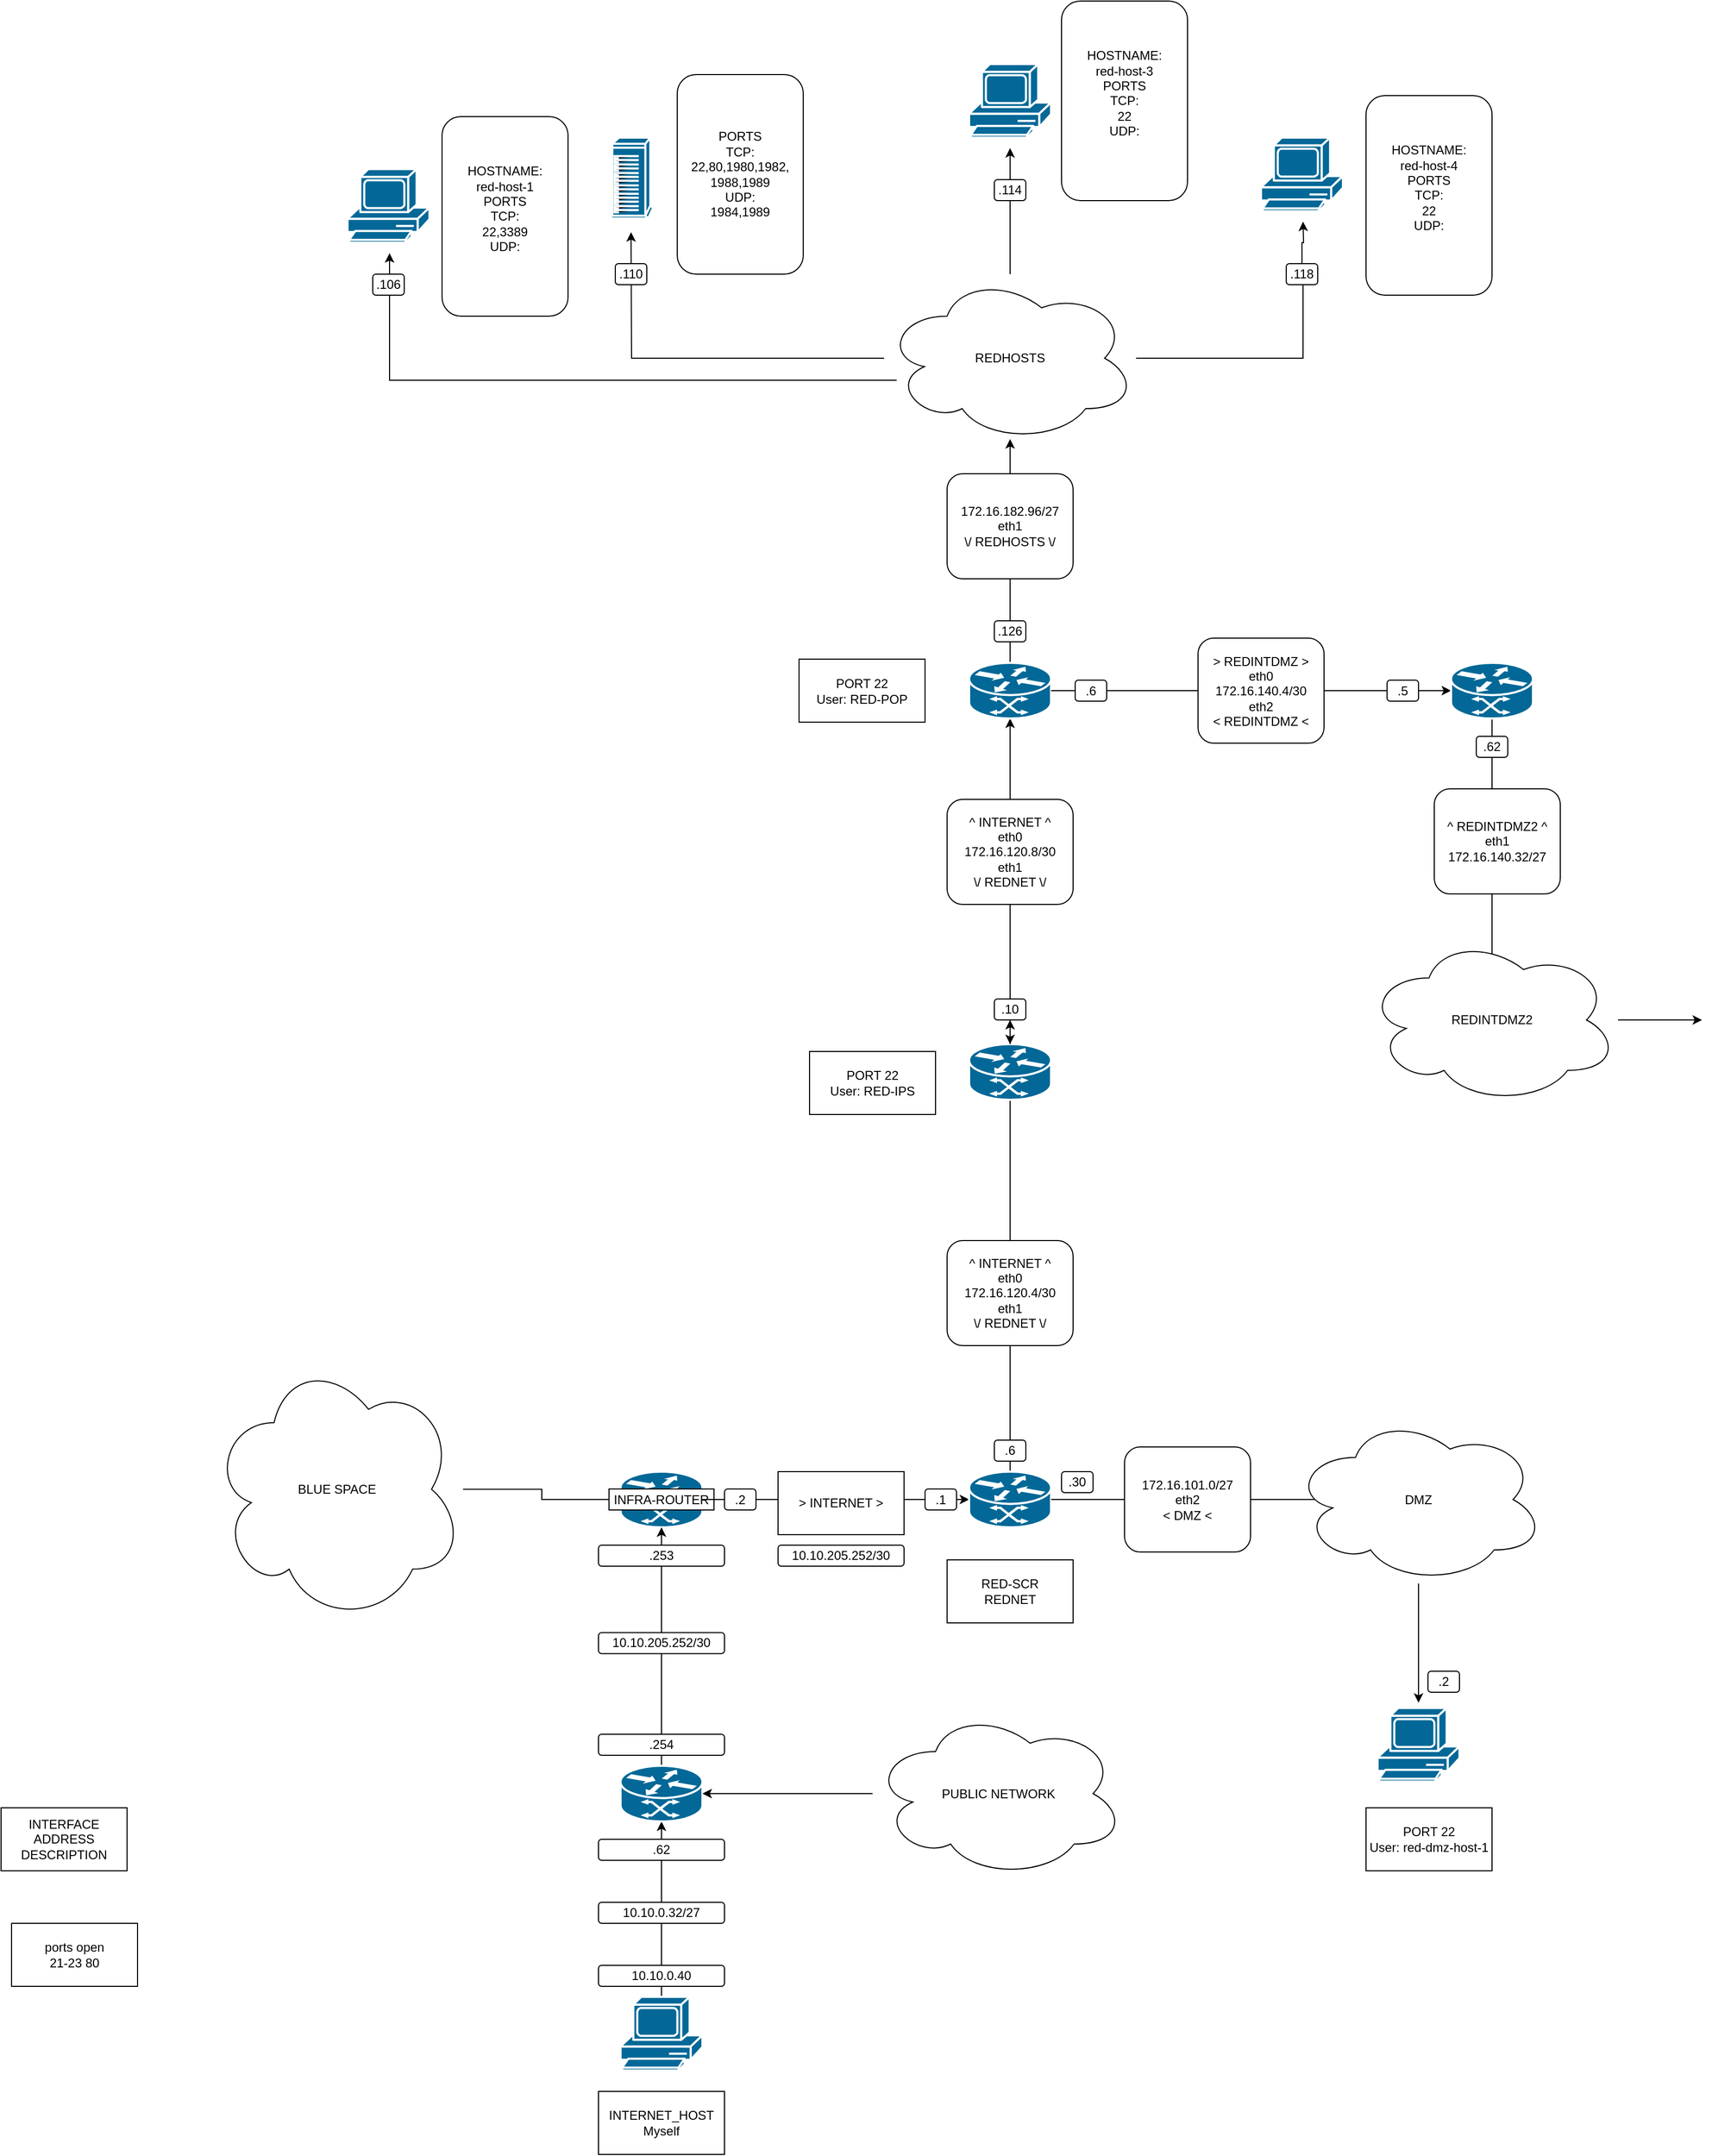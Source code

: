 <mxfile version="20.6.2" type="github"><diagram id="lBAjOvPpRmK4NNc1S1s2" name="Page-1"><mxGraphModel dx="2333" dy="2505" grid="1" gridSize="10" guides="1" tooltips="1" connect="1" arrows="1" fold="1" page="1" pageScale="1" pageWidth="850" pageHeight="1100" math="0" shadow="0"><root><mxCell id="0"/><mxCell id="1" parent="0"/><mxCell id="LyuNG6FZ20k8KmygJ8tY-31" style="edgeStyle=orthogonalEdgeStyle;rounded=0;orthogonalLoop=1;jettySize=auto;html=1;entryX=0;entryY=0.5;entryDx=0;entryDy=0;entryPerimeter=0;startArrow=none;" edge="1" parent="1" source="LyuNG6FZ20k8KmygJ8tY-36" target="LyuNG6FZ20k8KmygJ8tY-30"><mxGeometry relative="1" as="geometry"/></mxCell><mxCell id="LyuNG6FZ20k8KmygJ8tY-1" value="" style="shape=mxgraph.cisco.routers.atm_router;sketch=0;html=1;pointerEvents=1;dashed=0;fillColor=#036897;strokeColor=#ffffff;strokeWidth=2;verticalLabelPosition=bottom;verticalAlign=top;align=center;outlineConnect=0;" vertex="1" parent="1"><mxGeometry x="440" y="360" width="78" height="53" as="geometry"/></mxCell><mxCell id="LyuNG6FZ20k8KmygJ8tY-5" style="edgeStyle=orthogonalEdgeStyle;rounded=0;orthogonalLoop=1;jettySize=auto;html=1;entryX=0;entryY=0.5;entryDx=0;entryDy=0;entryPerimeter=0;" edge="1" parent="1" source="LyuNG6FZ20k8KmygJ8tY-4" target="LyuNG6FZ20k8KmygJ8tY-1"><mxGeometry relative="1" as="geometry"/></mxCell><mxCell id="LyuNG6FZ20k8KmygJ8tY-4" value="BLUE SPACE" style="ellipse;shape=cloud;whiteSpace=wrap;html=1;" vertex="1" parent="1"><mxGeometry x="50" y="250" width="240" height="253.5" as="geometry"/></mxCell><mxCell id="LyuNG6FZ20k8KmygJ8tY-15" style="edgeStyle=orthogonalEdgeStyle;rounded=0;orthogonalLoop=1;jettySize=auto;html=1;entryX=0.5;entryY=1;entryDx=0;entryDy=0;entryPerimeter=0;" edge="1" parent="1" source="LyuNG6FZ20k8KmygJ8tY-6" target="LyuNG6FZ20k8KmygJ8tY-9"><mxGeometry relative="1" as="geometry"/></mxCell><mxCell id="LyuNG6FZ20k8KmygJ8tY-6" value="" style="shape=mxgraph.cisco.computers_and_peripherals.pc;sketch=0;html=1;pointerEvents=1;dashed=0;fillColor=#036897;strokeColor=#ffffff;strokeWidth=2;verticalLabelPosition=bottom;verticalAlign=top;align=center;outlineConnect=0;" vertex="1" parent="1"><mxGeometry x="440" y="860" width="78" height="70" as="geometry"/></mxCell><mxCell id="LyuNG6FZ20k8KmygJ8tY-12" style="edgeStyle=orthogonalEdgeStyle;rounded=0;orthogonalLoop=1;jettySize=auto;html=1;entryX=0.5;entryY=1;entryDx=0;entryDy=0;entryPerimeter=0;" edge="1" parent="1" source="LyuNG6FZ20k8KmygJ8tY-9" target="LyuNG6FZ20k8KmygJ8tY-1"><mxGeometry relative="1" as="geometry"/></mxCell><mxCell id="LyuNG6FZ20k8KmygJ8tY-9" value="" style="shape=mxgraph.cisco.routers.atm_router;sketch=0;html=1;pointerEvents=1;dashed=0;fillColor=#036897;strokeColor=#ffffff;strokeWidth=2;verticalLabelPosition=bottom;verticalAlign=top;align=center;outlineConnect=0;" vertex="1" parent="1"><mxGeometry x="440" y="640" width="78" height="53" as="geometry"/></mxCell><mxCell id="LyuNG6FZ20k8KmygJ8tY-16" value=".62" style="rounded=1;whiteSpace=wrap;html=1;" vertex="1" parent="1"><mxGeometry x="419" y="710" width="120" height="20" as="geometry"/></mxCell><mxCell id="LyuNG6FZ20k8KmygJ8tY-17" value="10.10.0.40" style="rounded=1;whiteSpace=wrap;html=1;" vertex="1" parent="1"><mxGeometry x="419" y="830" width="120" height="20" as="geometry"/></mxCell><mxCell id="LyuNG6FZ20k8KmygJ8tY-19" value="10.10.0.32/27" style="rounded=1;whiteSpace=wrap;html=1;" vertex="1" parent="1"><mxGeometry x="419" y="770" width="120" height="20" as="geometry"/></mxCell><mxCell id="LyuNG6FZ20k8KmygJ8tY-21" value=".254" style="rounded=1;whiteSpace=wrap;html=1;" vertex="1" parent="1"><mxGeometry x="419" y="610" width="120" height="20" as="geometry"/></mxCell><mxCell id="LyuNG6FZ20k8KmygJ8tY-22" value=".253" style="rounded=1;whiteSpace=wrap;html=1;" vertex="1" parent="1"><mxGeometry x="419" y="430" width="120" height="20" as="geometry"/></mxCell><mxCell id="LyuNG6FZ20k8KmygJ8tY-23" value="10.10.205.252/30" style="rounded=1;whiteSpace=wrap;html=1;" vertex="1" parent="1"><mxGeometry x="419" y="513.25" width="120" height="20" as="geometry"/></mxCell><mxCell id="LyuNG6FZ20k8KmygJ8tY-26" value="&lt;div&gt;INTERNET_HOST&lt;/div&gt;&lt;div&gt;Myself&lt;br&gt;&lt;/div&gt;" style="rounded=0;whiteSpace=wrap;html=1;" vertex="1" parent="1"><mxGeometry x="419" y="950" width="120" height="60" as="geometry"/></mxCell><mxCell id="LyuNG6FZ20k8KmygJ8tY-27" value="&lt;div&gt;INTERFACE&lt;/div&gt;&lt;div&gt;ADDRESS&lt;/div&gt;&lt;div&gt;DESCRIPTION&lt;br&gt;&lt;/div&gt;" style="rounded=0;whiteSpace=wrap;html=1;" vertex="1" parent="1"><mxGeometry x="-150" y="680" width="120" height="60" as="geometry"/></mxCell><mxCell id="LyuNG6FZ20k8KmygJ8tY-29" style="edgeStyle=orthogonalEdgeStyle;rounded=0;orthogonalLoop=1;jettySize=auto;html=1;entryX=1;entryY=0.5;entryDx=0;entryDy=0;entryPerimeter=0;" edge="1" parent="1" source="LyuNG6FZ20k8KmygJ8tY-28" target="LyuNG6FZ20k8KmygJ8tY-9"><mxGeometry relative="1" as="geometry"/></mxCell><mxCell id="LyuNG6FZ20k8KmygJ8tY-28" value="PUBLIC NETWORK" style="ellipse;shape=cloud;whiteSpace=wrap;html=1;" vertex="1" parent="1"><mxGeometry x="680" y="586.5" width="240" height="160" as="geometry"/></mxCell><mxCell id="LyuNG6FZ20k8KmygJ8tY-45" style="edgeStyle=orthogonalEdgeStyle;rounded=0;orthogonalLoop=1;jettySize=auto;html=1;startArrow=none;" edge="1" parent="1" source="LyuNG6FZ20k8KmygJ8tY-55"><mxGeometry relative="1" as="geometry"><mxPoint x="1121" y="386.5" as="targetPoint"/></mxGeometry></mxCell><mxCell id="LyuNG6FZ20k8KmygJ8tY-47" style="edgeStyle=orthogonalEdgeStyle;rounded=0;orthogonalLoop=1;jettySize=auto;html=1;startArrow=none;" edge="1" parent="1" source="LyuNG6FZ20k8KmygJ8tY-53" target="LyuNG6FZ20k8KmygJ8tY-46"><mxGeometry relative="1" as="geometry"/></mxCell><mxCell id="LyuNG6FZ20k8KmygJ8tY-67" style="edgeStyle=orthogonalEdgeStyle;rounded=0;orthogonalLoop=1;jettySize=auto;html=1;entryX=0.5;entryY=1;entryDx=0;entryDy=0;" edge="1" parent="1" source="LyuNG6FZ20k8KmygJ8tY-30" target="LyuNG6FZ20k8KmygJ8tY-53"><mxGeometry relative="1" as="geometry"/></mxCell><mxCell id="LyuNG6FZ20k8KmygJ8tY-30" value="" style="shape=mxgraph.cisco.routers.atm_router;sketch=0;html=1;pointerEvents=1;dashed=0;fillColor=#036897;strokeColor=#ffffff;strokeWidth=2;verticalLabelPosition=bottom;verticalAlign=top;align=center;outlineConnect=0;" vertex="1" parent="1"><mxGeometry x="772" y="360" width="78" height="53" as="geometry"/></mxCell><mxCell id="LyuNG6FZ20k8KmygJ8tY-32" value="INFRA-ROUTER" style="rounded=0;whiteSpace=wrap;html=1;" vertex="1" parent="1"><mxGeometry x="429" y="376.5" width="100" height="20" as="geometry"/></mxCell><mxCell id="LyuNG6FZ20k8KmygJ8tY-33" value="&lt;div&gt;ports open&lt;/div&gt;&lt;div&gt;21-23 80&lt;br&gt;&lt;/div&gt;" style="rounded=0;whiteSpace=wrap;html=1;" vertex="1" parent="1"><mxGeometry x="-140" y="790" width="120" height="60" as="geometry"/></mxCell><mxCell id="LyuNG6FZ20k8KmygJ8tY-34" value="&lt;div&gt;RED-SCR&lt;/div&gt;REDNET" style="rounded=0;whiteSpace=wrap;html=1;" vertex="1" parent="1"><mxGeometry x="751" y="444" width="120" height="60" as="geometry"/></mxCell><mxCell id="LyuNG6FZ20k8KmygJ8tY-36" value=".1" style="rounded=1;whiteSpace=wrap;html=1;" vertex="1" parent="1"><mxGeometry x="730" y="376.5" width="30" height="20" as="geometry"/></mxCell><mxCell id="LyuNG6FZ20k8KmygJ8tY-37" value="" style="edgeStyle=orthogonalEdgeStyle;rounded=0;orthogonalLoop=1;jettySize=auto;html=1;entryX=0;entryY=0.5;entryDx=0;entryDy=0;entryPerimeter=0;endArrow=none;" edge="1" parent="1" source="LyuNG6FZ20k8KmygJ8tY-1" target="LyuNG6FZ20k8KmygJ8tY-36"><mxGeometry relative="1" as="geometry"><mxPoint x="518" y="386.5" as="sourcePoint"/><mxPoint x="772" y="386.5" as="targetPoint"/></mxGeometry></mxCell><mxCell id="LyuNG6FZ20k8KmygJ8tY-40" value=".2" style="rounded=1;whiteSpace=wrap;html=1;" vertex="1" parent="1"><mxGeometry x="539" y="376.5" width="30" height="20" as="geometry"/></mxCell><mxCell id="LyuNG6FZ20k8KmygJ8tY-41" value="&lt;div&gt;&amp;gt; INTERNET &amp;gt;&lt;/div&gt;" style="rounded=0;whiteSpace=wrap;html=1;" vertex="1" parent="1"><mxGeometry x="590" y="360" width="120" height="60" as="geometry"/></mxCell><mxCell id="LyuNG6FZ20k8KmygJ8tY-69" style="edgeStyle=orthogonalEdgeStyle;rounded=0;orthogonalLoop=1;jettySize=auto;html=1;startArrow=none;" edge="1" parent="1" source="LyuNG6FZ20k8KmygJ8tY-53" target="LyuNG6FZ20k8KmygJ8tY-68"><mxGeometry relative="1" as="geometry"/></mxCell><mxCell id="LyuNG6FZ20k8KmygJ8tY-46" value="" style="shape=mxgraph.cisco.routers.atm_router;sketch=0;html=1;pointerEvents=1;dashed=0;fillColor=#036897;strokeColor=#ffffff;strokeWidth=2;verticalLabelPosition=bottom;verticalAlign=top;align=center;outlineConnect=0;" vertex="1" parent="1"><mxGeometry x="772" y="-47" width="78" height="53" as="geometry"/></mxCell><mxCell id="LyuNG6FZ20k8KmygJ8tY-48" value="10.10.205.252/30" style="rounded=1;whiteSpace=wrap;html=1;" vertex="1" parent="1"><mxGeometry x="590" y="430" width="120" height="20" as="geometry"/></mxCell><mxCell id="LyuNG6FZ20k8KmygJ8tY-50" value="&lt;div&gt;^ INTERNET ^&lt;/div&gt;&lt;div&gt;eth0&lt;br&gt;&lt;/div&gt;&lt;div&gt;172.16.120.4/30&lt;/div&gt;&lt;div&gt;eth1&lt;/div&gt;&lt;div&gt;\/ REDNET \/&lt;br&gt;&lt;/div&gt;" style="rounded=1;whiteSpace=wrap;html=1;" vertex="1" parent="1"><mxGeometry x="751" y="140" width="120" height="100" as="geometry"/></mxCell><mxCell id="LyuNG6FZ20k8KmygJ8tY-51" value=".6" style="rounded=1;whiteSpace=wrap;html=1;" vertex="1" parent="1"><mxGeometry x="796" y="330" width="30" height="20" as="geometry"/></mxCell><mxCell id="LyuNG6FZ20k8KmygJ8tY-55" value="&lt;div&gt;172.16.101.0/27&lt;/div&gt;&lt;div&gt;eth2&lt;/div&gt;&lt;div&gt;&amp;lt; DMZ &amp;lt;&lt;br&gt;&lt;/div&gt;" style="rounded=1;whiteSpace=wrap;html=1;" vertex="1" parent="1"><mxGeometry x="920" y="336.5" width="120" height="100" as="geometry"/></mxCell><mxCell id="LyuNG6FZ20k8KmygJ8tY-57" value=".30" style="rounded=1;whiteSpace=wrap;html=1;" vertex="1" parent="1"><mxGeometry x="860" y="360" width="30" height="20" as="geometry"/></mxCell><mxCell id="LyuNG6FZ20k8KmygJ8tY-58" value="" style="edgeStyle=orthogonalEdgeStyle;rounded=0;orthogonalLoop=1;jettySize=auto;html=1;endArrow=none;entryX=0;entryY=0.5;entryDx=0;entryDy=0;" edge="1" parent="1" source="LyuNG6FZ20k8KmygJ8tY-30" target="LyuNG6FZ20k8KmygJ8tY-55"><mxGeometry relative="1" as="geometry"><mxPoint x="850" y="386.471" as="sourcePoint"/><mxPoint x="920" y="380" as="targetPoint"/></mxGeometry></mxCell><mxCell id="LyuNG6FZ20k8KmygJ8tY-61" style="edgeStyle=orthogonalEdgeStyle;rounded=0;orthogonalLoop=1;jettySize=auto;html=1;" edge="1" parent="1" source="LyuNG6FZ20k8KmygJ8tY-59"><mxGeometry relative="1" as="geometry"><mxPoint x="1200" y="580" as="targetPoint"/></mxGeometry></mxCell><mxCell id="LyuNG6FZ20k8KmygJ8tY-59" value="DMZ" style="ellipse;shape=cloud;whiteSpace=wrap;html=1;" vertex="1" parent="1"><mxGeometry x="1080" y="306.5" width="240" height="160" as="geometry"/></mxCell><mxCell id="LyuNG6FZ20k8KmygJ8tY-62" value="" style="shape=mxgraph.cisco.computers_and_peripherals.pc;sketch=0;html=1;pointerEvents=1;dashed=0;fillColor=#036897;strokeColor=#ffffff;strokeWidth=2;verticalLabelPosition=bottom;verticalAlign=top;align=center;outlineConnect=0;" vertex="1" parent="1"><mxGeometry x="1161" y="585" width="78" height="70" as="geometry"/></mxCell><mxCell id="LyuNG6FZ20k8KmygJ8tY-63" value=".2" style="rounded=1;whiteSpace=wrap;html=1;" vertex="1" parent="1"><mxGeometry x="1209" y="550" width="30" height="20" as="geometry"/></mxCell><mxCell id="LyuNG6FZ20k8KmygJ8tY-64" value="&lt;div&gt;PORT 22&lt;/div&gt;&lt;div&gt;User: red-dmz-host-1&lt;br&gt;&lt;/div&gt;" style="rounded=0;whiteSpace=wrap;html=1;" vertex="1" parent="1"><mxGeometry x="1150" y="680" width="120" height="60" as="geometry"/></mxCell><mxCell id="LyuNG6FZ20k8KmygJ8tY-65" value="&lt;div&gt;PORT 22&lt;/div&gt;&lt;div&gt;User: RED-IPS&lt;br&gt;&lt;/div&gt;" style="rounded=0;whiteSpace=wrap;html=1;" vertex="1" parent="1"><mxGeometry x="620" y="-40" width="120" height="60" as="geometry"/></mxCell><mxCell id="LyuNG6FZ20k8KmygJ8tY-77" style="edgeStyle=orthogonalEdgeStyle;rounded=0;orthogonalLoop=1;jettySize=auto;html=1;" edge="1" parent="1" source="LyuNG6FZ20k8KmygJ8tY-68"><mxGeometry relative="1" as="geometry"><mxPoint x="811" y="-623" as="targetPoint"/></mxGeometry></mxCell><mxCell id="LyuNG6FZ20k8KmygJ8tY-82" style="edgeStyle=orthogonalEdgeStyle;rounded=0;orthogonalLoop=1;jettySize=auto;html=1;startArrow=none;" edge="1" parent="1" source="LyuNG6FZ20k8KmygJ8tY-88" target="LyuNG6FZ20k8KmygJ8tY-81"><mxGeometry relative="1" as="geometry"/></mxCell><mxCell id="LyuNG6FZ20k8KmygJ8tY-68" value="" style="shape=mxgraph.cisco.routers.atm_router;sketch=0;html=1;pointerEvents=1;dashed=0;fillColor=#036897;strokeColor=#ffffff;strokeWidth=2;verticalLabelPosition=bottom;verticalAlign=top;align=center;outlineConnect=0;" vertex="1" parent="1"><mxGeometry x="772" y="-410" width="78" height="53" as="geometry"/></mxCell><mxCell id="LyuNG6FZ20k8KmygJ8tY-70" value="&lt;div&gt;^ INTERNET ^&lt;/div&gt;&lt;div&gt;eth0&lt;br&gt;&lt;/div&gt;&lt;div&gt;172.16.120.8/30&lt;/div&gt;&lt;div&gt;eth1&lt;/div&gt;&lt;div&gt;\/ REDNET \/&lt;br&gt;&lt;/div&gt;" style="rounded=1;whiteSpace=wrap;html=1;" vertex="1" parent="1"><mxGeometry x="751" y="-280" width="120" height="100" as="geometry"/></mxCell><mxCell id="LyuNG6FZ20k8KmygJ8tY-53" value=".10" style="rounded=1;whiteSpace=wrap;html=1;" vertex="1" parent="1"><mxGeometry x="796" y="-90" width="30" height="20" as="geometry"/></mxCell><mxCell id="LyuNG6FZ20k8KmygJ8tY-71" value="" style="edgeStyle=orthogonalEdgeStyle;rounded=0;orthogonalLoop=1;jettySize=auto;html=1;endArrow=none;" edge="1" parent="1" source="LyuNG6FZ20k8KmygJ8tY-46" target="LyuNG6FZ20k8KmygJ8tY-53"><mxGeometry relative="1" as="geometry"><mxPoint x="811" y="-47" as="sourcePoint"/><mxPoint x="811" y="-357" as="targetPoint"/></mxGeometry></mxCell><mxCell id="LyuNG6FZ20k8KmygJ8tY-73" value="&lt;div&gt;PORT 22&lt;/div&gt;&lt;div&gt;User: RED-POP&lt;br&gt;&lt;/div&gt;" style="rounded=0;whiteSpace=wrap;html=1;" vertex="1" parent="1"><mxGeometry x="610" y="-413.5" width="120" height="60" as="geometry"/></mxCell><mxCell id="LyuNG6FZ20k8KmygJ8tY-92" style="edgeStyle=orthogonalEdgeStyle;rounded=0;orthogonalLoop=1;jettySize=auto;html=1;" edge="1" parent="1" source="LyuNG6FZ20k8KmygJ8tY-78"><mxGeometry relative="1" as="geometry"><mxPoint x="811" y="-900" as="targetPoint"/></mxGeometry></mxCell><mxCell id="LyuNG6FZ20k8KmygJ8tY-94" style="edgeStyle=orthogonalEdgeStyle;rounded=0;orthogonalLoop=1;jettySize=auto;html=1;" edge="1" parent="1" source="LyuNG6FZ20k8KmygJ8tY-78"><mxGeometry relative="1" as="geometry"><mxPoint x="450" y="-820" as="targetPoint"/></mxGeometry></mxCell><mxCell id="LyuNG6FZ20k8KmygJ8tY-96" style="edgeStyle=orthogonalEdgeStyle;rounded=0;orthogonalLoop=1;jettySize=auto;html=1;" edge="1" parent="1"><mxGeometry relative="1" as="geometry"><mxPoint x="703" y="-679" as="sourcePoint"/><mxPoint x="220" y="-800" as="targetPoint"/><Array as="points"><mxPoint x="220" y="-679"/><mxPoint x="220" y="-799"/></Array></mxGeometry></mxCell><mxCell id="LyuNG6FZ20k8KmygJ8tY-98" style="edgeStyle=orthogonalEdgeStyle;rounded=0;orthogonalLoop=1;jettySize=auto;html=1;startArrow=none;" edge="1" parent="1" source="LyuNG6FZ20k8KmygJ8tY-109"><mxGeometry relative="1" as="geometry"><mxPoint x="1090" y="-830" as="targetPoint"/></mxGeometry></mxCell><mxCell id="LyuNG6FZ20k8KmygJ8tY-78" value="REDHOSTS" style="ellipse;shape=cloud;whiteSpace=wrap;html=1;" vertex="1" parent="1"><mxGeometry x="691" y="-780" width="240" height="160" as="geometry"/></mxCell><mxCell id="LyuNG6FZ20k8KmygJ8tY-79" value=".126" style="rounded=1;whiteSpace=wrap;html=1;" vertex="1" parent="1"><mxGeometry x="796" y="-450" width="30" height="20" as="geometry"/></mxCell><mxCell id="LyuNG6FZ20k8KmygJ8tY-117" style="edgeStyle=orthogonalEdgeStyle;rounded=0;orthogonalLoop=1;jettySize=auto;html=1;" edge="1" parent="1" source="LyuNG6FZ20k8KmygJ8tY-81"><mxGeometry relative="1" as="geometry"><mxPoint x="1270" y="-120" as="targetPoint"/></mxGeometry></mxCell><mxCell id="LyuNG6FZ20k8KmygJ8tY-81" value="" style="shape=mxgraph.cisco.routers.atm_router;sketch=0;html=1;pointerEvents=1;dashed=0;fillColor=#036897;strokeColor=#ffffff;strokeWidth=2;verticalLabelPosition=bottom;verticalAlign=top;align=center;outlineConnect=0;" vertex="1" parent="1"><mxGeometry x="1231" y="-410" width="78" height="53" as="geometry"/></mxCell><mxCell id="LyuNG6FZ20k8KmygJ8tY-80" value="&lt;div&gt;&amp;gt; REDINTDMZ &amp;gt;&lt;br&gt;&lt;/div&gt;&lt;div&gt;eth0&lt;br&gt;&lt;/div&gt;&lt;div&gt;172.16.140.4/30&lt;/div&gt;&lt;div&gt;eth2&lt;/div&gt;&lt;div&gt;&amp;lt; REDINTDMZ &amp;lt;&lt;br&gt;&lt;/div&gt;" style="rounded=1;whiteSpace=wrap;html=1;" vertex="1" parent="1"><mxGeometry x="990" y="-433.5" width="120" height="100" as="geometry"/></mxCell><mxCell id="LyuNG6FZ20k8KmygJ8tY-83" value="" style="edgeStyle=orthogonalEdgeStyle;rounded=0;orthogonalLoop=1;jettySize=auto;html=1;endArrow=none;startArrow=none;" edge="1" parent="1" source="LyuNG6FZ20k8KmygJ8tY-72" target="LyuNG6FZ20k8KmygJ8tY-80"><mxGeometry relative="1" as="geometry"><mxPoint x="850" y="-383.5" as="sourcePoint"/><mxPoint x="1231" y="-383.5" as="targetPoint"/></mxGeometry></mxCell><mxCell id="LyuNG6FZ20k8KmygJ8tY-72" value=".6" style="rounded=1;whiteSpace=wrap;html=1;" vertex="1" parent="1"><mxGeometry x="873" y="-393.5" width="30" height="20" as="geometry"/></mxCell><mxCell id="LyuNG6FZ20k8KmygJ8tY-84" value="" style="edgeStyle=orthogonalEdgeStyle;rounded=0;orthogonalLoop=1;jettySize=auto;html=1;endArrow=none;" edge="1" parent="1" source="LyuNG6FZ20k8KmygJ8tY-68" target="LyuNG6FZ20k8KmygJ8tY-72"><mxGeometry relative="1" as="geometry"><mxPoint x="850" y="-383.5" as="sourcePoint"/><mxPoint x="990" y="-383.5" as="targetPoint"/></mxGeometry></mxCell><mxCell id="LyuNG6FZ20k8KmygJ8tY-88" value=".5" style="rounded=1;whiteSpace=wrap;html=1;" vertex="1" parent="1"><mxGeometry x="1170" y="-393.5" width="30" height="20" as="geometry"/></mxCell><mxCell id="LyuNG6FZ20k8KmygJ8tY-89" value="" style="edgeStyle=orthogonalEdgeStyle;rounded=0;orthogonalLoop=1;jettySize=auto;html=1;startArrow=none;endArrow=none;" edge="1" parent="1" source="LyuNG6FZ20k8KmygJ8tY-80" target="LyuNG6FZ20k8KmygJ8tY-88"><mxGeometry relative="1" as="geometry"><mxPoint x="1110" y="-383.5" as="sourcePoint"/><mxPoint x="1231" y="-383.5" as="targetPoint"/></mxGeometry></mxCell><mxCell id="LyuNG6FZ20k8KmygJ8tY-90" value="&lt;div&gt;172.16.182.96/27&lt;/div&gt;&lt;div&gt;eth1&lt;/div&gt;&lt;div&gt;\/ REDHOSTS \/&lt;br&gt;&lt;/div&gt;" style="rounded=1;whiteSpace=wrap;html=1;" vertex="1" parent="1"><mxGeometry x="751" y="-590" width="120" height="100" as="geometry"/></mxCell><mxCell id="LyuNG6FZ20k8KmygJ8tY-99" value="" style="shape=mxgraph.cisco.computers_and_peripherals.pc;sketch=0;html=1;pointerEvents=1;dashed=0;fillColor=#036897;strokeColor=#ffffff;strokeWidth=2;verticalLabelPosition=bottom;verticalAlign=top;align=center;outlineConnect=0;" vertex="1" parent="1"><mxGeometry x="180" y="-880" width="78" height="70" as="geometry"/></mxCell><mxCell id="LyuNG6FZ20k8KmygJ8tY-101" value="" style="shape=mxgraph.cisco.computers_and_peripherals.pc;sketch=0;html=1;pointerEvents=1;dashed=0;fillColor=#036897;strokeColor=#ffffff;strokeWidth=2;verticalLabelPosition=bottom;verticalAlign=top;align=center;outlineConnect=0;" vertex="1" parent="1"><mxGeometry x="772" y="-980" width="78" height="70" as="geometry"/></mxCell><mxCell id="LyuNG6FZ20k8KmygJ8tY-102" value="" style="shape=mxgraph.cisco.computers_and_peripherals.pc;sketch=0;html=1;pointerEvents=1;dashed=0;fillColor=#036897;strokeColor=#ffffff;strokeWidth=2;verticalLabelPosition=bottom;verticalAlign=top;align=center;outlineConnect=0;" vertex="1" parent="1"><mxGeometry x="1050" y="-910" width="78" height="70" as="geometry"/></mxCell><mxCell id="LyuNG6FZ20k8KmygJ8tY-103" value="" style="shape=mxgraph.cisco.computers_and_peripherals.ibm_tower;sketch=0;html=1;pointerEvents=1;dashed=0;fillColor=#036897;strokeColor=#ffffff;strokeWidth=2;verticalLabelPosition=bottom;verticalAlign=top;align=center;outlineConnect=0;" vertex="1" parent="1"><mxGeometry x="429" y="-910" width="42" height="77" as="geometry"/></mxCell><mxCell id="LyuNG6FZ20k8KmygJ8tY-105" value=".106" style="rounded=1;whiteSpace=wrap;html=1;" vertex="1" parent="1"><mxGeometry x="204" y="-780" width="30" height="20" as="geometry"/></mxCell><mxCell id="LyuNG6FZ20k8KmygJ8tY-106" value=".110" style="rounded=1;whiteSpace=wrap;html=1;" vertex="1" parent="1"><mxGeometry x="435" y="-790" width="30" height="20" as="geometry"/></mxCell><mxCell id="LyuNG6FZ20k8KmygJ8tY-108" value=".114" style="rounded=1;whiteSpace=wrap;html=1;" vertex="1" parent="1"><mxGeometry x="796" y="-870" width="30" height="20" as="geometry"/></mxCell><mxCell id="LyuNG6FZ20k8KmygJ8tY-109" value=".118" style="rounded=1;whiteSpace=wrap;html=1;" vertex="1" parent="1"><mxGeometry x="1074" y="-790" width="30" height="20" as="geometry"/></mxCell><mxCell id="LyuNG6FZ20k8KmygJ8tY-110" value="" style="edgeStyle=orthogonalEdgeStyle;rounded=0;orthogonalLoop=1;jettySize=auto;html=1;endArrow=none;" edge="1" parent="1" source="LyuNG6FZ20k8KmygJ8tY-78" target="LyuNG6FZ20k8KmygJ8tY-109"><mxGeometry relative="1" as="geometry"><mxPoint x="931" y="-700" as="sourcePoint"/><mxPoint x="1090" y="-830" as="targetPoint"/><Array as="points"><mxPoint x="1090" y="-700"/></Array></mxGeometry></mxCell><mxCell id="LyuNG6FZ20k8KmygJ8tY-112" value="&lt;div&gt;PORTS&lt;/div&gt;&lt;div&gt;TCP:&lt;/div&gt;&lt;div&gt;22,80,1980,1982,&lt;/div&gt;&lt;div&gt;1988,1989&lt;/div&gt;&lt;div&gt;UDP:&lt;/div&gt;&lt;div&gt;1984,1989&lt;br&gt;&lt;/div&gt;" style="rounded=1;whiteSpace=wrap;html=1;" vertex="1" parent="1"><mxGeometry x="494" y="-970" width="120" height="190" as="geometry"/></mxCell><mxCell id="LyuNG6FZ20k8KmygJ8tY-113" value="&lt;div&gt;HOSTNAME:&lt;/div&gt;&lt;div&gt;red-host-1&lt;br&gt;&lt;/div&gt;&lt;div&gt;PORTS&lt;/div&gt;&lt;div&gt;TCP:&lt;/div&gt;&lt;div&gt;22,3389&lt;/div&gt;&lt;div&gt;UDP:&lt;/div&gt;&lt;div&gt;&lt;br&gt;&lt;/div&gt;" style="rounded=1;whiteSpace=wrap;html=1;" vertex="1" parent="1"><mxGeometry x="270" y="-930" width="120" height="190" as="geometry"/></mxCell><mxCell id="LyuNG6FZ20k8KmygJ8tY-114" value="&lt;div&gt;HOSTNAME:&lt;/div&gt;&lt;div&gt;red-host-3&lt;br&gt;&lt;/div&gt;&lt;div&gt;PORTS&lt;/div&gt;&lt;div&gt;TCP:&lt;/div&gt;&lt;div&gt;22&lt;/div&gt;&lt;div&gt;UDP:&lt;/div&gt;&lt;div&gt;&lt;br&gt;&lt;/div&gt;" style="rounded=1;whiteSpace=wrap;html=1;" vertex="1" parent="1"><mxGeometry x="860" y="-1040" width="120" height="190" as="geometry"/></mxCell><mxCell id="LyuNG6FZ20k8KmygJ8tY-115" value="&lt;div&gt;HOSTNAME:&lt;/div&gt;&lt;div&gt;red-host-4&lt;br&gt;&lt;/div&gt;&lt;div&gt;PORTS&lt;/div&gt;&lt;div&gt;TCP:&lt;/div&gt;&lt;div&gt;22&lt;/div&gt;&lt;div&gt;UDP:&lt;/div&gt;&lt;div&gt;&lt;br&gt;&lt;/div&gt;" style="rounded=1;whiteSpace=wrap;html=1;" vertex="1" parent="1"><mxGeometry x="1150" y="-950" width="120" height="190" as="geometry"/></mxCell><mxCell id="LyuNG6FZ20k8KmygJ8tY-119" value="&lt;div&gt;^ REDINTDMZ2 ^&lt;br&gt;&lt;/div&gt;&lt;div&gt;eth1&lt;br&gt;&lt;/div&gt;&lt;div&gt;172.16.140.32/27&lt;/div&gt;" style="rounded=1;whiteSpace=wrap;html=1;" vertex="1" parent="1"><mxGeometry x="1215" y="-290" width="120" height="100" as="geometry"/></mxCell><mxCell id="LyuNG6FZ20k8KmygJ8tY-120" value=".62" style="rounded=1;whiteSpace=wrap;html=1;" vertex="1" parent="1"><mxGeometry x="1255" y="-340" width="30" height="20" as="geometry"/></mxCell><mxCell id="LyuNG6FZ20k8KmygJ8tY-123" style="edgeStyle=orthogonalEdgeStyle;rounded=0;orthogonalLoop=1;jettySize=auto;html=1;" edge="1" parent="1" source="LyuNG6FZ20k8KmygJ8tY-121"><mxGeometry relative="1" as="geometry"><mxPoint x="1470" y="-70" as="targetPoint"/></mxGeometry></mxCell><mxCell id="LyuNG6FZ20k8KmygJ8tY-121" value="REDINTDMZ2" style="ellipse;shape=cloud;whiteSpace=wrap;html=1;" vertex="1" parent="1"><mxGeometry x="1150" y="-150" width="240" height="160" as="geometry"/></mxCell></root></mxGraphModel></diagram></mxfile>
